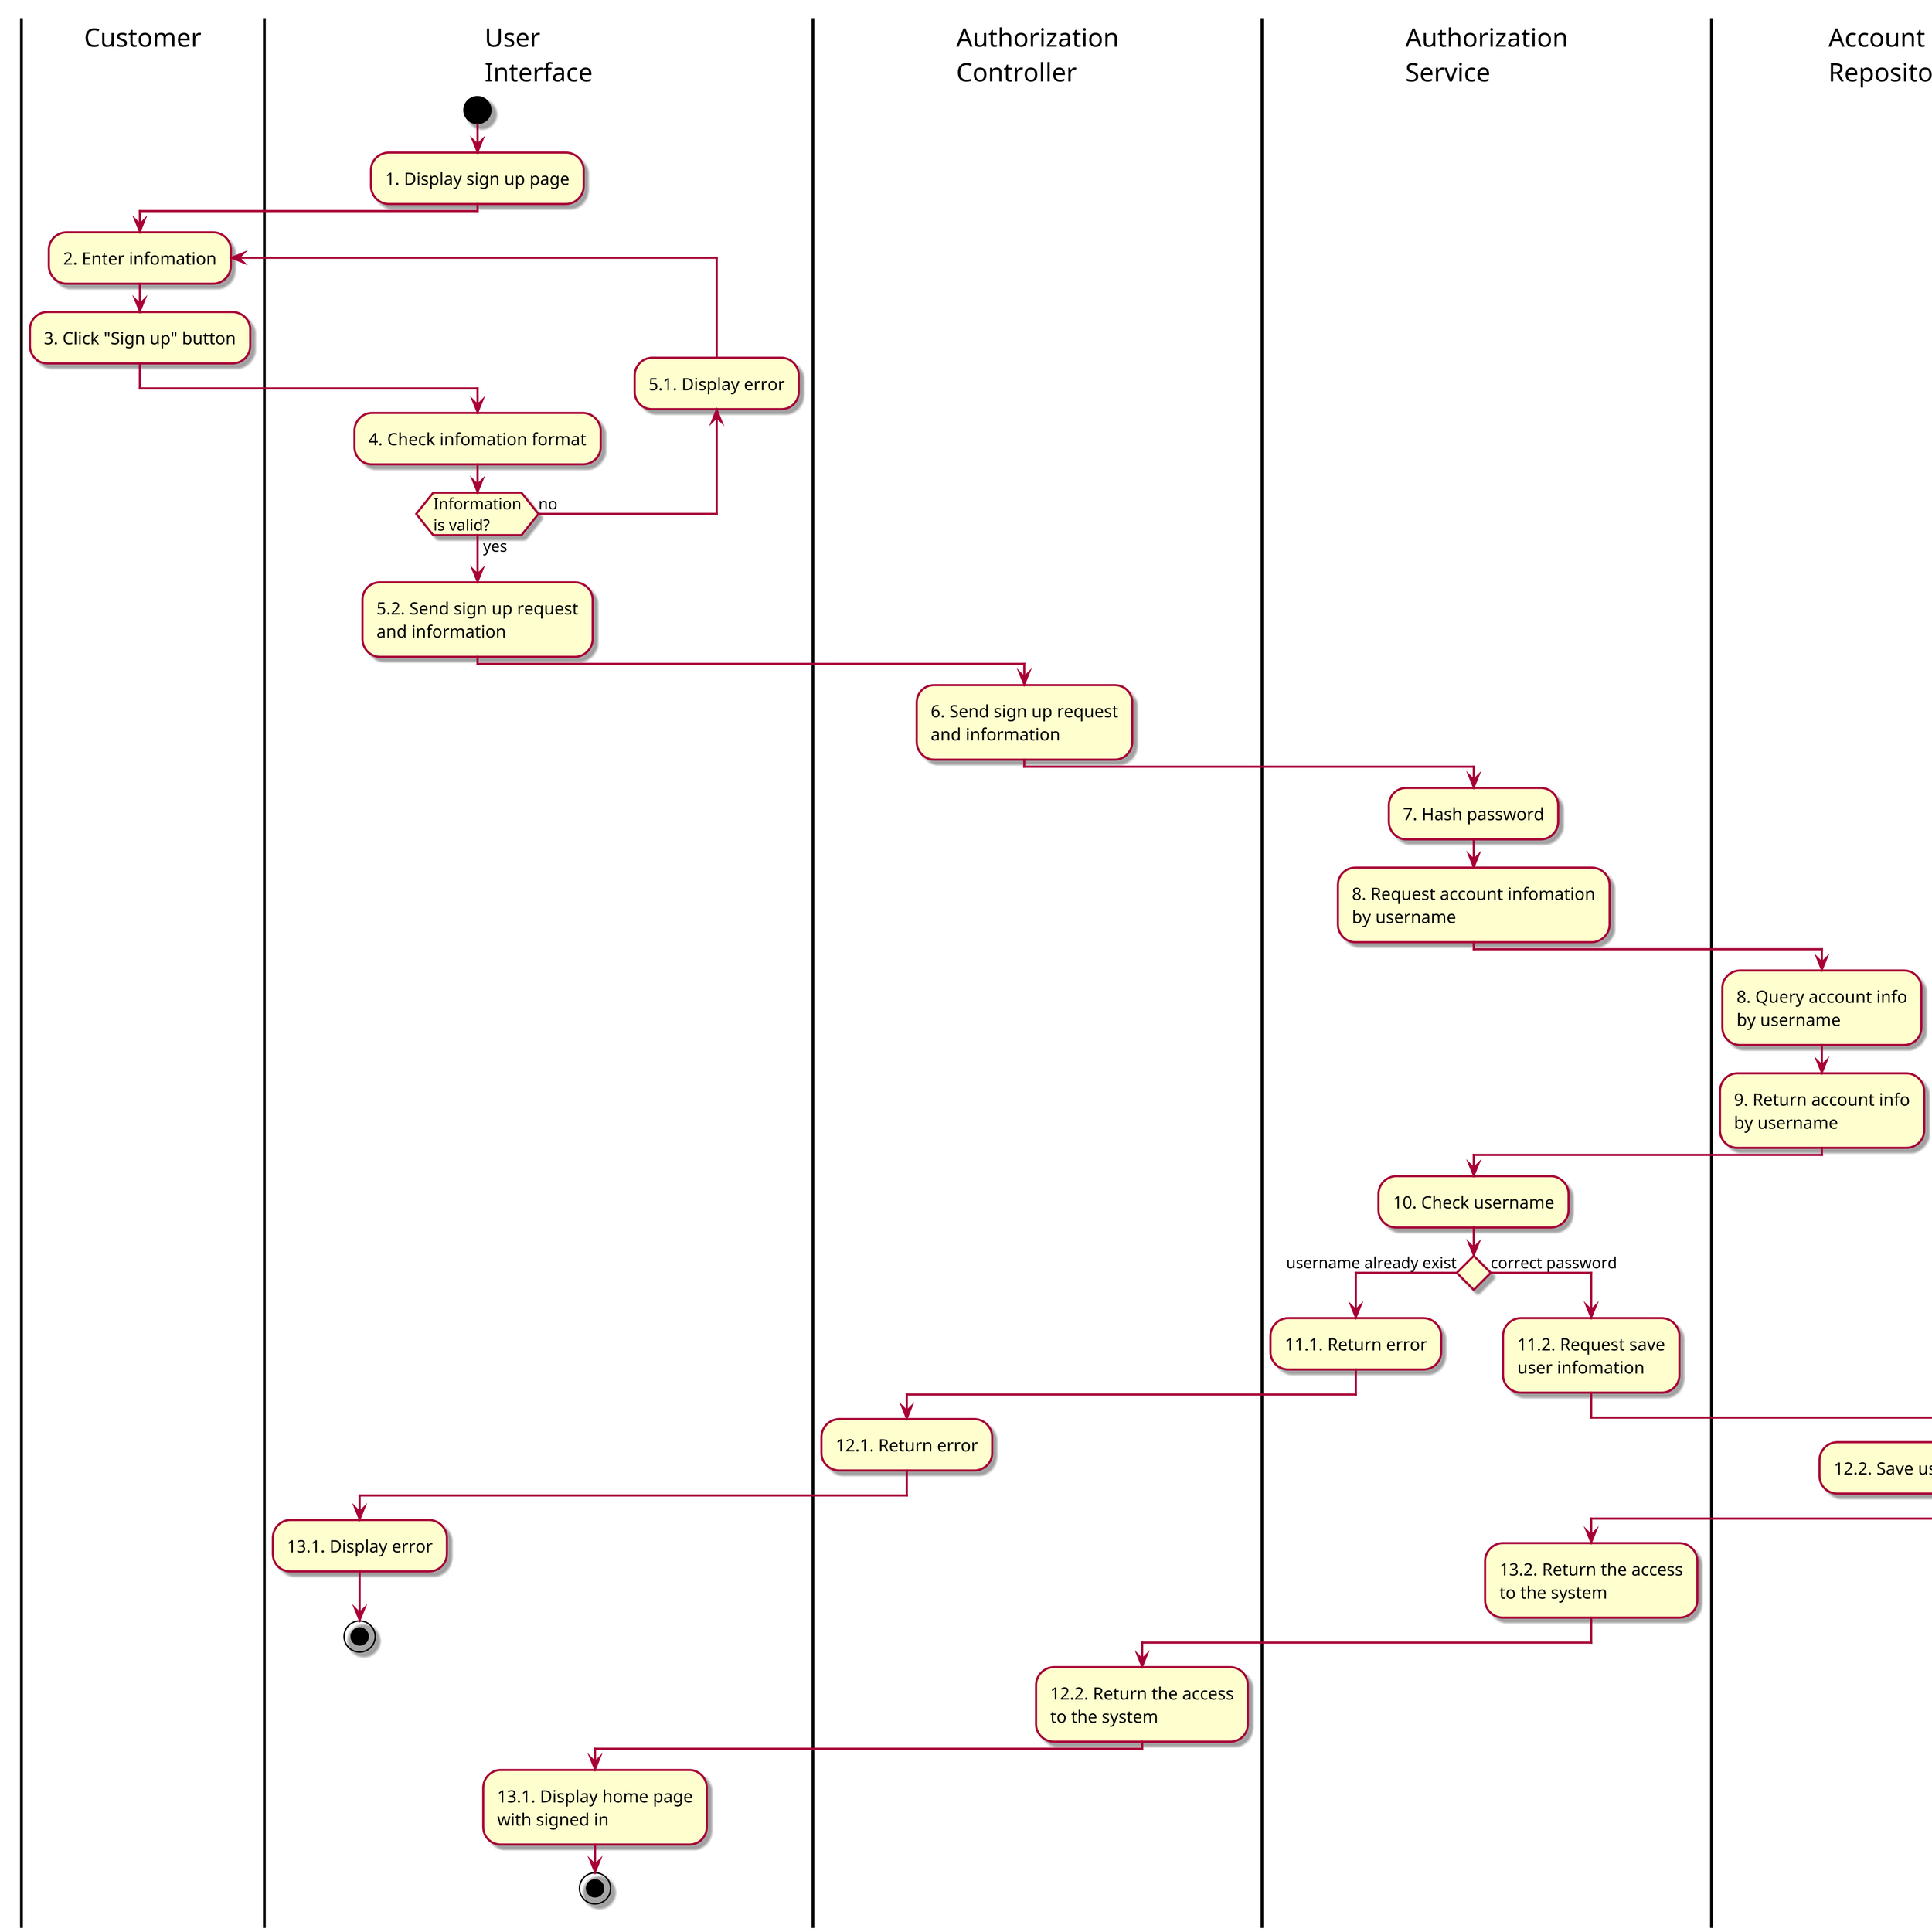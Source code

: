 @startuml ActSignUp

skin rose
scale 3

|Customer|
|User\nInterface|
|Authorization\nController|
|Authorization\nService|
|Account\nRepository|
|User\nInterface|
start
:1. Display sign up page;
|Customer|
repeat :2. Enter infomation;
:3. Click "Sign up" button;
|User\nInterface|
:4. Check infomation format;
backward :5.1. Display error;
repeat while (Information\nis valid?) is(no) not(yes)
:5.2. Send sign up request\nand information;
|Authorization\nController|
:6. Send sign up request\nand information;
|Authorization\nService|
:7. Hash password;
:8. Request account infomation\nby username;
|Account\nRepository|
:8. Query account info\nby username;
:9. Return account info\nby username;
|Authorization\nService|
:10. Check username;
if () then (username already exist)
    :11.1. Return error;
    |Authorization\nController|
    :12.1. Return error;
    |User\nInterface|
    :13.1. Display error;
    stop
else(correct password)
    |Authorization\nService|
    :11.2. Request save\nuser infomation;
    |Account\nRepository|
    :12.2. Save user infomation;
    |Authorization\nService|
    :13.2. Return the access\nto the system;
    |Authorization\nController|
    :12.2. Return the access\nto the system;
    |User\nInterface|
    :13.1. Display home page\nwith signed in;
    stop
@enduml